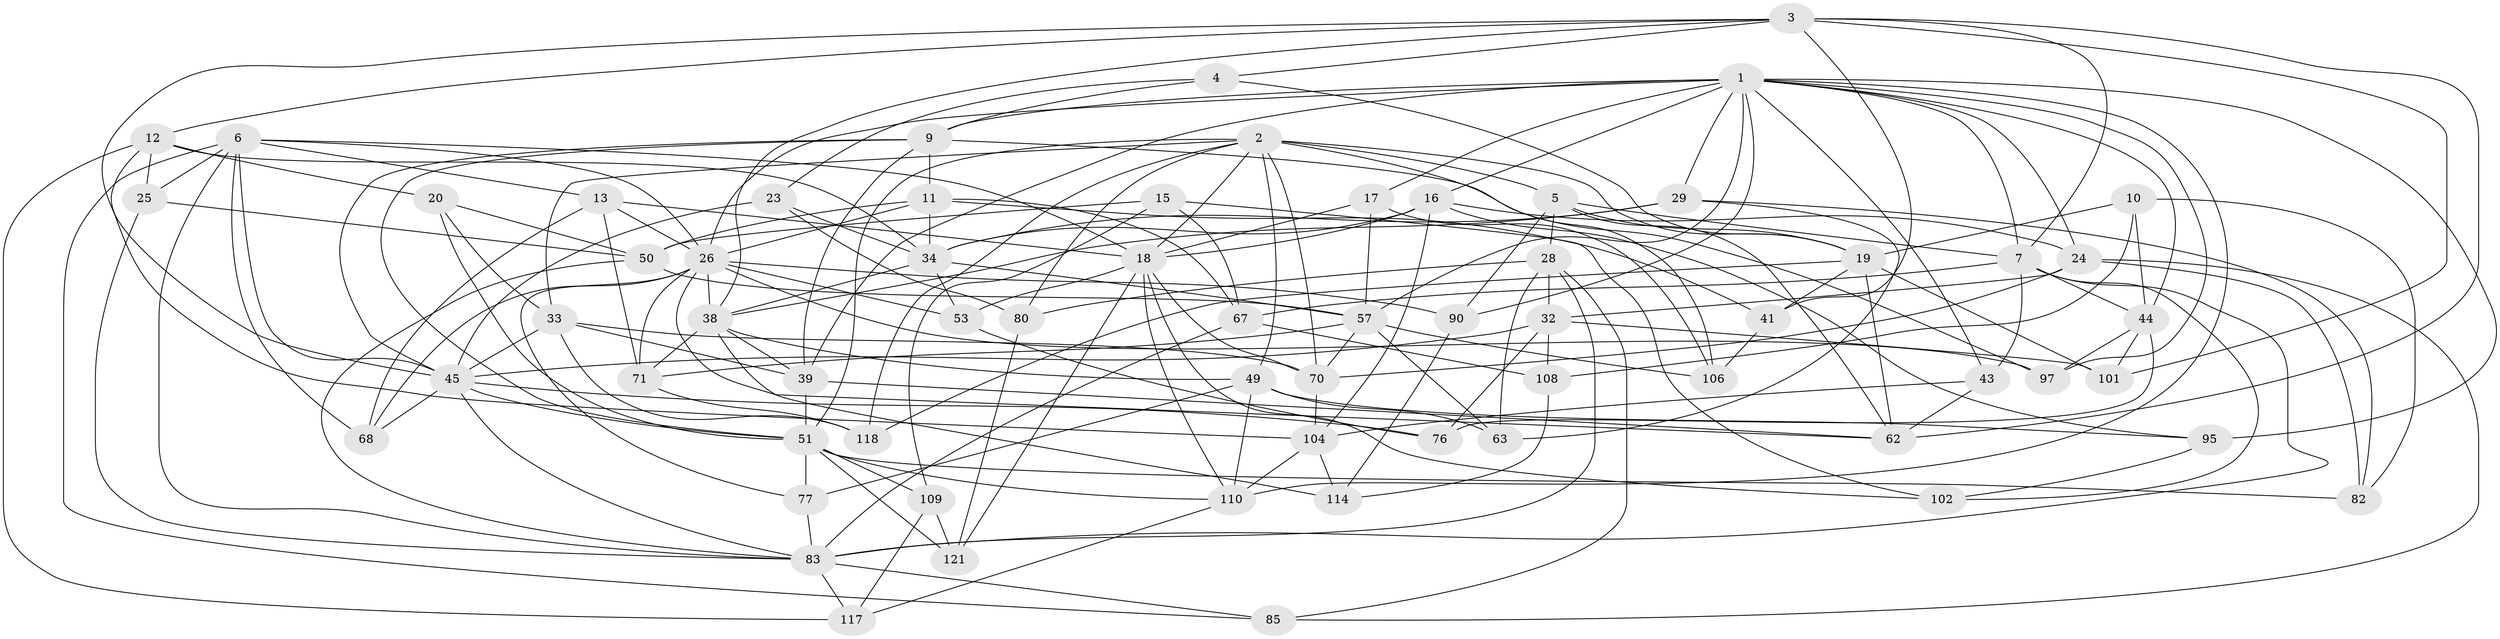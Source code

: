 // original degree distribution, {4: 1.0}
// Generated by graph-tools (version 1.1) at 2025/16/03/09/25 04:16:28]
// undirected, 64 vertices, 186 edges
graph export_dot {
graph [start="1"]
  node [color=gray90,style=filled];
  1 [super="+59+8+22+30"];
  2 [super="+66"];
  3 [super="+58+31"];
  4;
  5 [super="+36"];
  6 [super="+61"];
  7 [super="+21+86"];
  9 [super="+75+56"];
  10;
  11 [super="+14+100"];
  12 [super="+27"];
  13 [super="+40"];
  15;
  16 [super="+52"];
  17;
  18 [super="+107+48"];
  19 [super="+64"];
  20;
  23;
  24 [super="+93"];
  25;
  26 [super="+37+65"];
  28 [super="+73"];
  29 [super="+81"];
  32 [super="+69"];
  33 [super="+99"];
  34 [super="+60"];
  38 [super="+112+111"];
  39 [super="+47"];
  41;
  43;
  44 [super="+103"];
  45 [super="+46"];
  49 [super="+74"];
  50 [super="+87"];
  51 [super="+54+91"];
  53;
  57 [super="+125+126"];
  62 [super="+123"];
  63;
  67 [super="+88"];
  68;
  70 [super="+78"];
  71 [super="+96"];
  76;
  77;
  80;
  82;
  83 [super="+129+89+120"];
  85;
  90;
  95;
  97;
  101;
  102;
  104 [super="+127"];
  106;
  108;
  109;
  110 [super="+119"];
  114;
  117;
  118;
  121;
  1 -- 9;
  1 -- 29 [weight=2];
  1 -- 57;
  1 -- 16;
  1 -- 7;
  1 -- 44;
  1 -- 110;
  1 -- 17;
  1 -- 24;
  1 -- 43;
  1 -- 95;
  1 -- 90;
  1 -- 97;
  1 -- 39;
  1 -- 26;
  2 -- 33;
  2 -- 19;
  2 -- 18;
  2 -- 5;
  2 -- 70;
  2 -- 106;
  2 -- 80;
  2 -- 49;
  2 -- 51;
  2 -- 118;
  3 -- 101;
  3 -- 4;
  3 -- 62;
  3 -- 38;
  3 -- 7;
  3 -- 41;
  3 -- 12;
  3 -- 45;
  4 -- 9;
  4 -- 23;
  4 -- 19;
  5 -- 62;
  5 -- 28;
  5 -- 90;
  5 -- 7;
  5 -- 19;
  6 -- 68;
  6 -- 85;
  6 -- 25;
  6 -- 13;
  6 -- 83;
  6 -- 45;
  6 -- 26;
  6 -- 18;
  7 -- 67;
  7 -- 83;
  7 -- 43;
  7 -- 44;
  7 -- 102;
  9 -- 97;
  9 -- 39;
  9 -- 45;
  9 -- 11 [weight=2];
  9 -- 51;
  10 -- 19;
  10 -- 82;
  10 -- 108;
  10 -- 44;
  11 -- 67 [weight=2];
  11 -- 34;
  11 -- 41;
  11 -- 26;
  11 -- 50;
  12 -- 20;
  12 -- 25;
  12 -- 104;
  12 -- 117;
  12 -- 34;
  13 -- 18;
  13 -- 68;
  13 -- 71 [weight=2];
  13 -- 26;
  15 -- 102;
  15 -- 109;
  15 -- 67;
  15 -- 50;
  16 -- 24;
  16 -- 95;
  16 -- 34;
  16 -- 18;
  16 -- 104;
  17 -- 106;
  17 -- 18;
  17 -- 57;
  18 -- 70;
  18 -- 53;
  18 -- 102;
  18 -- 121;
  18 -- 110;
  19 -- 41;
  19 -- 62;
  19 -- 101;
  19 -- 118;
  20 -- 50;
  20 -- 33;
  20 -- 51;
  23 -- 80;
  23 -- 34;
  23 -- 45;
  24 -- 82;
  24 -- 32;
  24 -- 85;
  24 -- 70;
  25 -- 50;
  25 -- 83;
  26 -- 68;
  26 -- 97;
  26 -- 90;
  26 -- 62;
  26 -- 71;
  26 -- 77;
  26 -- 53;
  26 -- 38;
  28 -- 85;
  28 -- 80;
  28 -- 63;
  28 -- 32;
  28 -- 83;
  29 -- 63;
  29 -- 38;
  29 -- 34;
  29 -- 82;
  32 -- 76;
  32 -- 108;
  32 -- 101;
  32 -- 45;
  33 -- 70;
  33 -- 39;
  33 -- 45;
  33 -- 118;
  34 -- 57;
  34 -- 53;
  34 -- 38;
  38 -- 114;
  38 -- 49;
  38 -- 71;
  38 -- 39;
  39 -- 51;
  39 -- 62;
  41 -- 106;
  43 -- 62;
  43 -- 104;
  44 -- 76;
  44 -- 101;
  44 -- 97;
  45 -- 68;
  45 -- 76;
  45 -- 83;
  45 -- 51;
  49 -- 63;
  49 -- 77;
  49 -- 95;
  49 -- 110;
  50 -- 83;
  50 -- 57;
  51 -- 121;
  51 -- 77;
  51 -- 82;
  51 -- 109;
  51 -- 110;
  53 -- 76;
  57 -- 71;
  57 -- 106;
  57 -- 63;
  57 -- 70;
  67 -- 108;
  67 -- 83;
  70 -- 104;
  71 -- 118;
  77 -- 83;
  80 -- 121;
  83 -- 85;
  83 -- 117;
  90 -- 114;
  95 -- 102;
  104 -- 114;
  104 -- 110;
  108 -- 114;
  109 -- 121;
  109 -- 117;
  110 -- 117;
}
